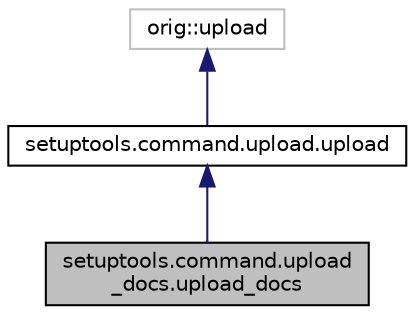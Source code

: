 digraph "setuptools.command.upload_docs.upload_docs"
{
 // LATEX_PDF_SIZE
  edge [fontname="Helvetica",fontsize="10",labelfontname="Helvetica",labelfontsize="10"];
  node [fontname="Helvetica",fontsize="10",shape=record];
  Node1 [label="setuptools.command.upload\l_docs.upload_docs",height=0.2,width=0.4,color="black", fillcolor="grey75", style="filled", fontcolor="black",tooltip=" "];
  Node2 -> Node1 [dir="back",color="midnightblue",fontsize="10",style="solid"];
  Node2 [label="setuptools.command.upload.upload",height=0.2,width=0.4,color="black", fillcolor="white", style="filled",URL="$classsetuptools_1_1command_1_1upload_1_1upload.html",tooltip=" "];
  Node3 -> Node2 [dir="back",color="midnightblue",fontsize="10",style="solid"];
  Node3 [label="orig::upload",height=0.2,width=0.4,color="grey75", fillcolor="white", style="filled",tooltip=" "];
}
